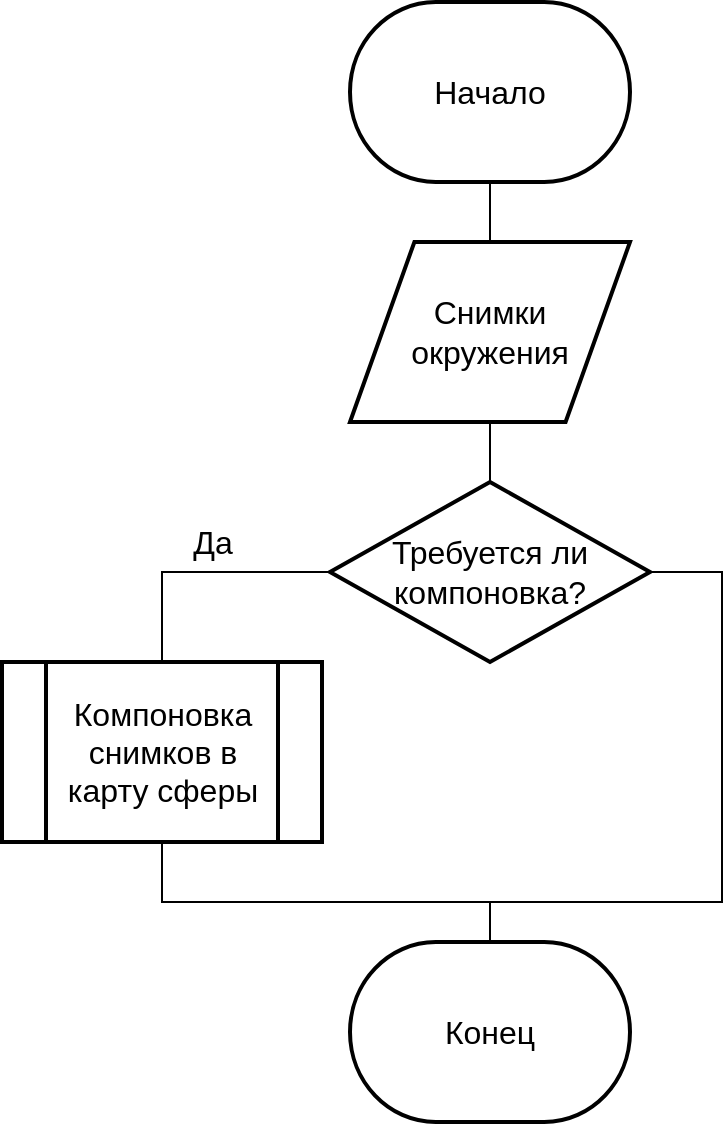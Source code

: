 <mxfile version="21.1.2" type="device">
  <diagram name="Страница 1" id="hjOPlcU7pmI-ObDb7hjX">
    <mxGraphModel dx="1434" dy="844" grid="1" gridSize="10" guides="1" tooltips="1" connect="1" arrows="1" fold="1" page="1" pageScale="1" pageWidth="827" pageHeight="1169" math="0" shadow="0">
      <root>
        <mxCell id="0" />
        <mxCell id="1" parent="0" />
        <mxCell id="1aDXXoZq-1LKnwfSjQf9-4" style="edgeStyle=orthogonalEdgeStyle;rounded=0;orthogonalLoop=1;jettySize=auto;html=1;exitX=0.5;exitY=1;exitDx=0;exitDy=0;exitPerimeter=0;entryX=0.5;entryY=0;entryDx=0;entryDy=0;endArrow=none;endFill=0;" parent="1" source="1aDXXoZq-1LKnwfSjQf9-1" target="1aDXXoZq-1LKnwfSjQf9-3" edge="1">
          <mxGeometry relative="1" as="geometry" />
        </mxCell>
        <mxCell id="1aDXXoZq-1LKnwfSjQf9-1" value="Начало" style="strokeWidth=2;html=1;shape=mxgraph.flowchart.terminator;whiteSpace=wrap;fontSize=16;" parent="1" vertex="1">
          <mxGeometry x="344" y="10" width="140" height="90" as="geometry" />
        </mxCell>
        <mxCell id="1aDXXoZq-1LKnwfSjQf9-2" value="Конец" style="strokeWidth=2;html=1;shape=mxgraph.flowchart.terminator;whiteSpace=wrap;fontSize=16;" parent="1" vertex="1">
          <mxGeometry x="344" y="480" width="140" height="90" as="geometry" />
        </mxCell>
        <mxCell id="1aDXXoZq-1LKnwfSjQf9-9" style="edgeStyle=orthogonalEdgeStyle;rounded=0;orthogonalLoop=1;jettySize=auto;html=1;exitX=0.5;exitY=1;exitDx=0;exitDy=0;entryX=0.5;entryY=0;entryDx=0;entryDy=0;entryPerimeter=0;endArrow=none;endFill=0;" parent="1" target="1aDXXoZq-1LKnwfSjQf9-8" edge="1">
          <mxGeometry relative="1" as="geometry">
            <mxPoint x="414" y="250" as="sourcePoint" />
          </mxGeometry>
        </mxCell>
        <mxCell id="1aDXXoZq-1LKnwfSjQf9-15" style="edgeStyle=orthogonalEdgeStyle;rounded=0;orthogonalLoop=1;jettySize=auto;html=1;exitX=0.5;exitY=1;exitDx=0;exitDy=0;entryX=0.5;entryY=0;entryDx=0;entryDy=0;entryPerimeter=0;endArrow=none;endFill=0;" parent="1" source="1aDXXoZq-1LKnwfSjQf9-3" target="1aDXXoZq-1LKnwfSjQf9-8" edge="1">
          <mxGeometry relative="1" as="geometry" />
        </mxCell>
        <mxCell id="1aDXXoZq-1LKnwfSjQf9-3" value="Снимки окружения" style="shape=parallelogram;html=1;strokeWidth=2;perimeter=parallelogramPerimeter;whiteSpace=wrap;rounded=0;arcSize=12;size=0.23;fontSize=16;" parent="1" vertex="1">
          <mxGeometry x="344" y="130" width="140" height="90" as="geometry" />
        </mxCell>
        <mxCell id="1aDXXoZq-1LKnwfSjQf9-12" value="Да" style="edgeStyle=orthogonalEdgeStyle;rounded=0;orthogonalLoop=1;jettySize=auto;html=1;exitX=0;exitY=0.5;exitDx=0;exitDy=0;exitPerimeter=0;entryX=0.5;entryY=0;entryDx=0;entryDy=0;fontSize=16;endArrow=none;endFill=0;" parent="1" source="1aDXXoZq-1LKnwfSjQf9-8" target="1aDXXoZq-1LKnwfSjQf9-11" edge="1">
          <mxGeometry x="-0.079" y="-15" relative="1" as="geometry">
            <mxPoint as="offset" />
          </mxGeometry>
        </mxCell>
        <mxCell id="1aDXXoZq-1LKnwfSjQf9-14" style="edgeStyle=orthogonalEdgeStyle;rounded=0;orthogonalLoop=1;jettySize=auto;html=1;exitX=1;exitY=0.5;exitDx=0;exitDy=0;exitPerimeter=0;entryX=0.5;entryY=0;entryDx=0;entryDy=0;endArrow=none;endFill=0;entryPerimeter=0;" parent="1" source="1aDXXoZq-1LKnwfSjQf9-8" target="1aDXXoZq-1LKnwfSjQf9-2" edge="1">
          <mxGeometry relative="1" as="geometry">
            <mxPoint x="414" y="480" as="targetPoint" />
            <Array as="points">
              <mxPoint x="530" y="295" />
              <mxPoint x="530" y="460" />
              <mxPoint x="414" y="460" />
            </Array>
          </mxGeometry>
        </mxCell>
        <mxCell id="1aDXXoZq-1LKnwfSjQf9-8" value="Требуется ли компоновка?" style="strokeWidth=2;html=1;shape=mxgraph.flowchart.decision;whiteSpace=wrap;fontSize=16;" parent="1" vertex="1">
          <mxGeometry x="334" y="250" width="160" height="90" as="geometry" />
        </mxCell>
        <mxCell id="1aDXXoZq-1LKnwfSjQf9-13" style="edgeStyle=orthogonalEdgeStyle;rounded=0;orthogonalLoop=1;jettySize=auto;html=1;exitX=0.5;exitY=1;exitDx=0;exitDy=0;entryX=0.5;entryY=0;entryDx=0;entryDy=0;endArrow=none;endFill=0;entryPerimeter=0;" parent="1" source="1aDXXoZq-1LKnwfSjQf9-11" target="1aDXXoZq-1LKnwfSjQf9-2" edge="1">
          <mxGeometry relative="1" as="geometry">
            <Array as="points">
              <mxPoint x="250" y="460" />
              <mxPoint x="414" y="460" />
            </Array>
            <mxPoint x="414" y="480" as="targetPoint" />
          </mxGeometry>
        </mxCell>
        <mxCell id="1aDXXoZq-1LKnwfSjQf9-11" value="Компоновка снимков в карту сферы" style="verticalLabelPosition=middle;verticalAlign=middle;html=1;shape=process;whiteSpace=wrap;rounded=0;size=0.14;arcSize=6;strokeWidth=2;labelPosition=center;align=center;fontSize=16;" parent="1" vertex="1">
          <mxGeometry x="170" y="340" width="160" height="90" as="geometry" />
        </mxCell>
      </root>
    </mxGraphModel>
  </diagram>
</mxfile>
